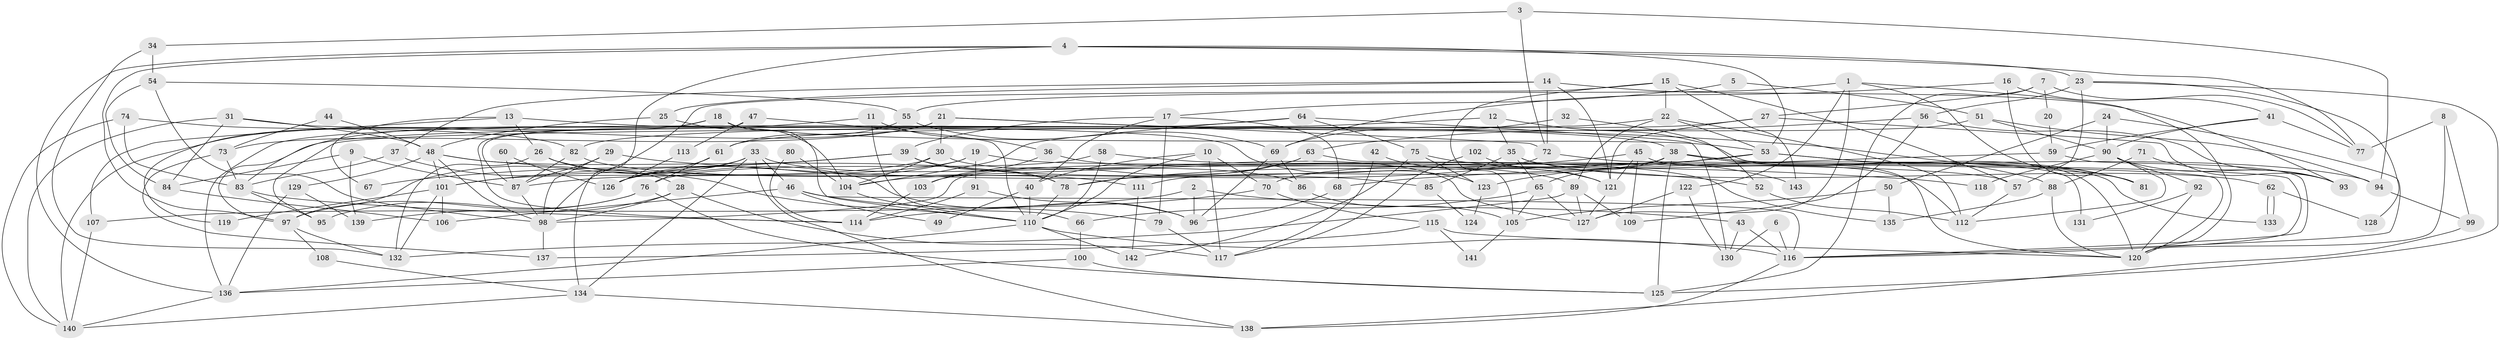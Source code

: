 // Generated by graph-tools (version 1.1) at 2025/26/03/09/25 03:26:15]
// undirected, 143 vertices, 286 edges
graph export_dot {
graph [start="1"]
  node [color=gray90,style=filled];
  1;
  2;
  3;
  4;
  5;
  6;
  7;
  8;
  9;
  10;
  11;
  12;
  13;
  14;
  15;
  16;
  17;
  18;
  19;
  20;
  21;
  22;
  23;
  24;
  25;
  26;
  27;
  28;
  29;
  30;
  31;
  32;
  33;
  34;
  35;
  36;
  37;
  38;
  39;
  40;
  41;
  42;
  43;
  44;
  45;
  46;
  47;
  48;
  49;
  50;
  51;
  52;
  53;
  54;
  55;
  56;
  57;
  58;
  59;
  60;
  61;
  62;
  63;
  64;
  65;
  66;
  67;
  68;
  69;
  70;
  71;
  72;
  73;
  74;
  75;
  76;
  77;
  78;
  79;
  80;
  81;
  82;
  83;
  84;
  85;
  86;
  87;
  88;
  89;
  90;
  91;
  92;
  93;
  94;
  95;
  96;
  97;
  98;
  99;
  100;
  101;
  102;
  103;
  104;
  105;
  106;
  107;
  108;
  109;
  110;
  111;
  112;
  113;
  114;
  115;
  116;
  117;
  118;
  119;
  120;
  121;
  122;
  123;
  124;
  125;
  126;
  127;
  128;
  129;
  130;
  131;
  132;
  133;
  134;
  135;
  136;
  137;
  138;
  139;
  140;
  141;
  142;
  143;
  1 -- 120;
  1 -- 127;
  1 -- 55;
  1 -- 81;
  1 -- 122;
  2 -- 43;
  2 -- 96;
  2 -- 107;
  3 -- 72;
  3 -- 34;
  3 -- 94;
  4 -- 136;
  4 -- 53;
  4 -- 23;
  4 -- 77;
  4 -- 97;
  4 -- 134;
  5 -- 17;
  5 -- 51;
  6 -- 116;
  6 -- 130;
  7 -- 125;
  7 -- 77;
  7 -- 20;
  7 -- 27;
  8 -- 120;
  8 -- 77;
  8 -- 99;
  9 -- 84;
  9 -- 87;
  9 -- 139;
  10 -- 40;
  10 -- 70;
  10 -- 110;
  10 -- 117;
  11 -- 83;
  11 -- 36;
  11 -- 66;
  12 -- 35;
  12 -- 97;
  12 -- 120;
  13 -- 107;
  13 -- 38;
  13 -- 26;
  13 -- 67;
  14 -- 25;
  14 -- 72;
  14 -- 37;
  14 -- 93;
  14 -- 121;
  15 -- 98;
  15 -- 22;
  15 -- 57;
  15 -- 105;
  15 -- 143;
  16 -- 69;
  16 -- 81;
  16 -- 41;
  17 -- 79;
  17 -- 68;
  17 -- 39;
  17 -- 40;
  18 -- 110;
  18 -- 53;
  18 -- 114;
  18 -- 119;
  19 -- 57;
  19 -- 126;
  19 -- 87;
  19 -- 91;
  20 -- 59;
  21 -- 140;
  21 -- 30;
  21 -- 72;
  21 -- 73;
  21 -- 81;
  22 -- 112;
  22 -- 89;
  22 -- 53;
  22 -- 95;
  23 -- 56;
  23 -- 57;
  23 -- 125;
  23 -- 128;
  24 -- 116;
  24 -- 50;
  24 -- 90;
  25 -- 104;
  25 -- 48;
  26 -- 96;
  26 -- 28;
  26 -- 132;
  27 -- 121;
  27 -- 82;
  27 -- 93;
  28 -- 98;
  28 -- 117;
  28 -- 139;
  29 -- 87;
  29 -- 98;
  29 -- 118;
  30 -- 101;
  30 -- 127;
  30 -- 104;
  31 -- 140;
  31 -- 123;
  31 -- 48;
  31 -- 84;
  32 -- 52;
  32 -- 69;
  33 -- 97;
  33 -- 138;
  33 -- 46;
  33 -- 86;
  33 -- 126;
  33 -- 134;
  34 -- 54;
  34 -- 132;
  35 -- 65;
  35 -- 112;
  35 -- 62;
  35 -- 85;
  36 -- 89;
  36 -- 103;
  37 -- 110;
  37 -- 83;
  38 -- 94;
  38 -- 98;
  38 -- 65;
  38 -- 88;
  38 -- 111;
  38 -- 125;
  38 -- 131;
  39 -- 101;
  39 -- 67;
  39 -- 78;
  39 -- 85;
  40 -- 110;
  40 -- 49;
  41 -- 90;
  41 -- 59;
  41 -- 77;
  42 -- 117;
  42 -- 121;
  43 -- 130;
  43 -- 116;
  44 -- 48;
  44 -- 73;
  45 -- 78;
  45 -- 109;
  45 -- 120;
  45 -- 121;
  46 -- 116;
  46 -- 49;
  46 -- 79;
  46 -- 106;
  47 -- 110;
  47 -- 87;
  47 -- 113;
  48 -- 129;
  48 -- 52;
  48 -- 78;
  48 -- 98;
  48 -- 101;
  50 -- 105;
  50 -- 135;
  51 -- 90;
  51 -- 94;
  51 -- 61;
  52 -- 112;
  53 -- 81;
  53 -- 70;
  53 -- 123;
  53 -- 133;
  54 -- 55;
  54 -- 84;
  54 -- 98;
  55 -- 61;
  55 -- 69;
  56 -- 63;
  56 -- 93;
  56 -- 109;
  57 -- 112;
  58 -- 110;
  58 -- 76;
  58 -- 135;
  59 -- 116;
  59 -- 68;
  60 -- 87;
  60 -- 126;
  61 -- 76;
  61 -- 126;
  62 -- 133;
  62 -- 133;
  62 -- 128;
  63 -- 120;
  63 -- 78;
  63 -- 103;
  64 -- 104;
  64 -- 136;
  64 -- 75;
  64 -- 130;
  65 -- 66;
  65 -- 105;
  65 -- 127;
  66 -- 100;
  68 -- 96;
  69 -- 86;
  69 -- 96;
  70 -- 114;
  70 -- 115;
  71 -- 93;
  71 -- 88;
  72 -- 104;
  72 -- 116;
  73 -- 137;
  73 -- 83;
  74 -- 83;
  74 -- 82;
  74 -- 140;
  75 -- 142;
  75 -- 123;
  75 -- 143;
  76 -- 125;
  76 -- 95;
  76 -- 97;
  78 -- 110;
  79 -- 117;
  80 -- 114;
  80 -- 104;
  82 -- 87;
  82 -- 111;
  83 -- 95;
  83 -- 114;
  84 -- 106;
  85 -- 124;
  86 -- 105;
  87 -- 98;
  88 -- 120;
  88 -- 135;
  89 -- 132;
  89 -- 127;
  89 -- 109;
  90 -- 93;
  90 -- 92;
  90 -- 112;
  90 -- 118;
  91 -- 114;
  91 -- 96;
  92 -- 120;
  92 -- 131;
  94 -- 99;
  97 -- 108;
  97 -- 132;
  98 -- 137;
  99 -- 138;
  100 -- 136;
  100 -- 125;
  101 -- 132;
  101 -- 106;
  101 -- 119;
  102 -- 117;
  102 -- 121;
  103 -- 114;
  104 -- 110;
  105 -- 141;
  107 -- 140;
  108 -- 134;
  110 -- 116;
  110 -- 136;
  110 -- 142;
  111 -- 142;
  113 -- 126;
  115 -- 120;
  115 -- 137;
  115 -- 141;
  116 -- 138;
  121 -- 127;
  122 -- 127;
  122 -- 130;
  123 -- 124;
  129 -- 139;
  129 -- 136;
  134 -- 138;
  134 -- 140;
  136 -- 140;
}

